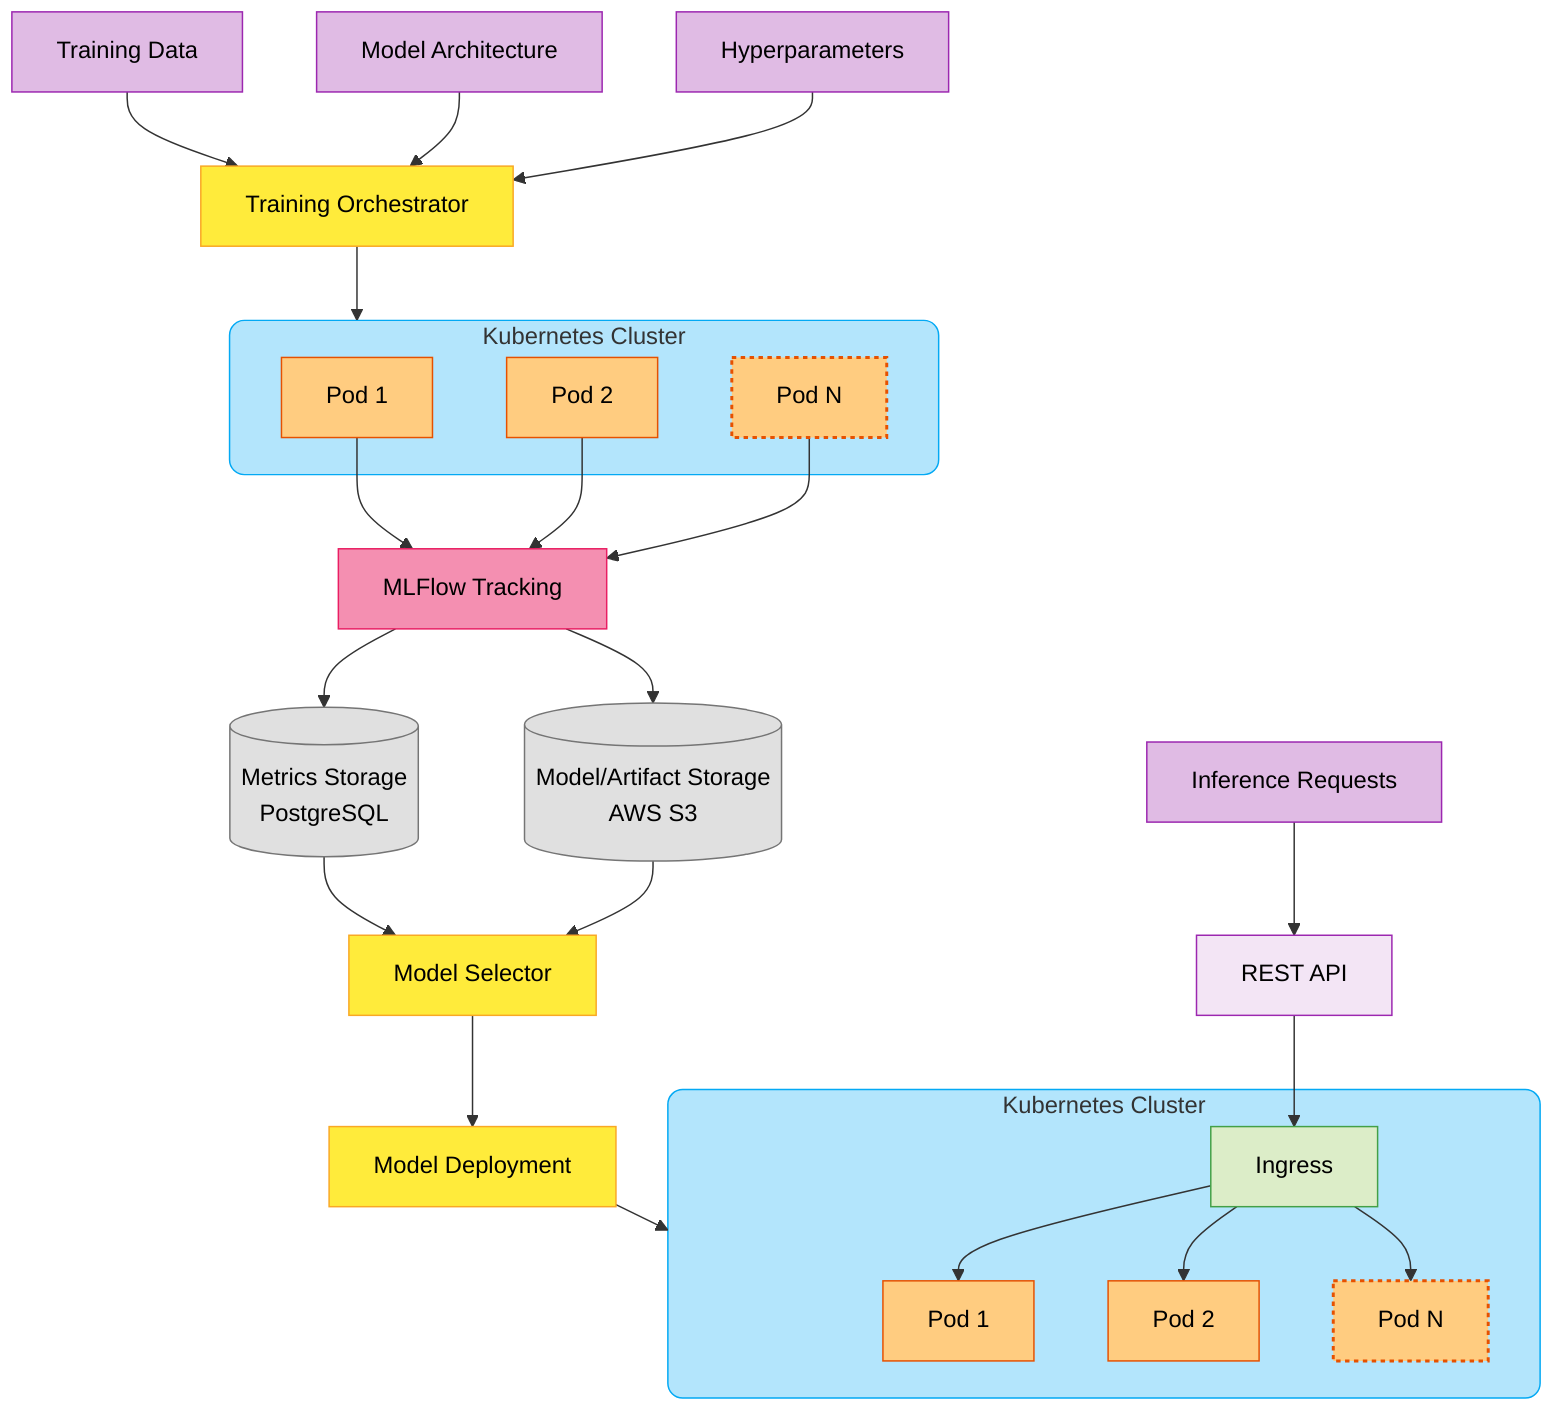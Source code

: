 graph TD
    %% Input Nodes
    A[Training Data]:::input --> T[Training Orchestrator]:::orchestrator
    B[Model Architecture]:::input --> T
    C[Hyperparameters]:::input --> T

    %% Training Cluster
    subgraph K8sTrain["Kubernetes Cluster"]
        Pod1[Pod 1]:::trainPod
        Pod2[Pod 2]:::trainPod
        PodN[Pod N]:::trainPod
        style PodN stroke-dasharray:3,stroke-width:2px
    end
    style K8sTrain fill:#B3E5FC,stroke:#03A9F4,rx:10px,ry:10px
    T --> K8sTrain

    %% Tracking System
    Pod1 --> M[MLFlow Tracking]:::mlflow
    Pod2 --> M
    PodN --> M
    M --> S3[(Model/Artifact Storage<br>AWS S3)]:::s3
    M --> PG[(Metrics Storage<br>PostgreSQL)]:::postgres

    %% Deployment Pipeline
    PG --> MS[Model Selector]:::selector
    S3 --> MS
    MS --> MD[Model Deployment]:::deployer

    %% Production Cluster
    subgraph K8sProd["Kubernetes Cluster"]
        DUMMY[ ]:::hidden
        I[Ingress]:::ingress
        ProdPod1[Pod 1]:::prodPod
        ProdPod2[Pod 2]:::prodPod
        ProdPodN[Pod N]:::prodPod
        style ProdPodN stroke-dasharray:3,stroke-width:2px
        I --> ProdPod1
        I --> ProdPod2
        I --> ProdPodN
    end
    style K8sProd fill:#B3E5FC,stroke:#03A9F4,rx:10px,ry:10px
    MD --> K8sProd

    %% User Interaction
    User[Inference Requests]:::user --> API[REST API]:::api
    API --> I

    %% CSS Styling
    classDef input fill:#E0BBE4,stroke:#9C27B0,color:#000
    classDef orchestrator fill:#FFEB3B,stroke:#F9A825,color:#000
    classDef trainPod fill:#FFCC80,stroke:#E65100,color:#000
    classDef prodPod fill:#FFCC80,stroke:#E65100,color:#000
    classDef mlflow fill:#F48FB1,stroke:#E91E63,color:#000
    classDef s3 fill:#E0E0E0,stroke:#757575,color:#000
    classDef postgres fill:#E0E0E0,stroke:#757575,color:#000
    classDef selector fill:#FFEB3B,stroke:#F9A825,color:#000
    classDef deployer fill:#FFEB3B,stroke:#F9A825,color:#000
    classDef ingress fill:#DCEDC8,stroke:#43A047,color:#000
    classDef api fill:#F3E5F5,stroke:#9C27B0,color:#000
    classDef user fill:#E0BBE4,stroke:#9C27B0,color:#000
    classDef hidden fill:transparent,stroke:transparent
